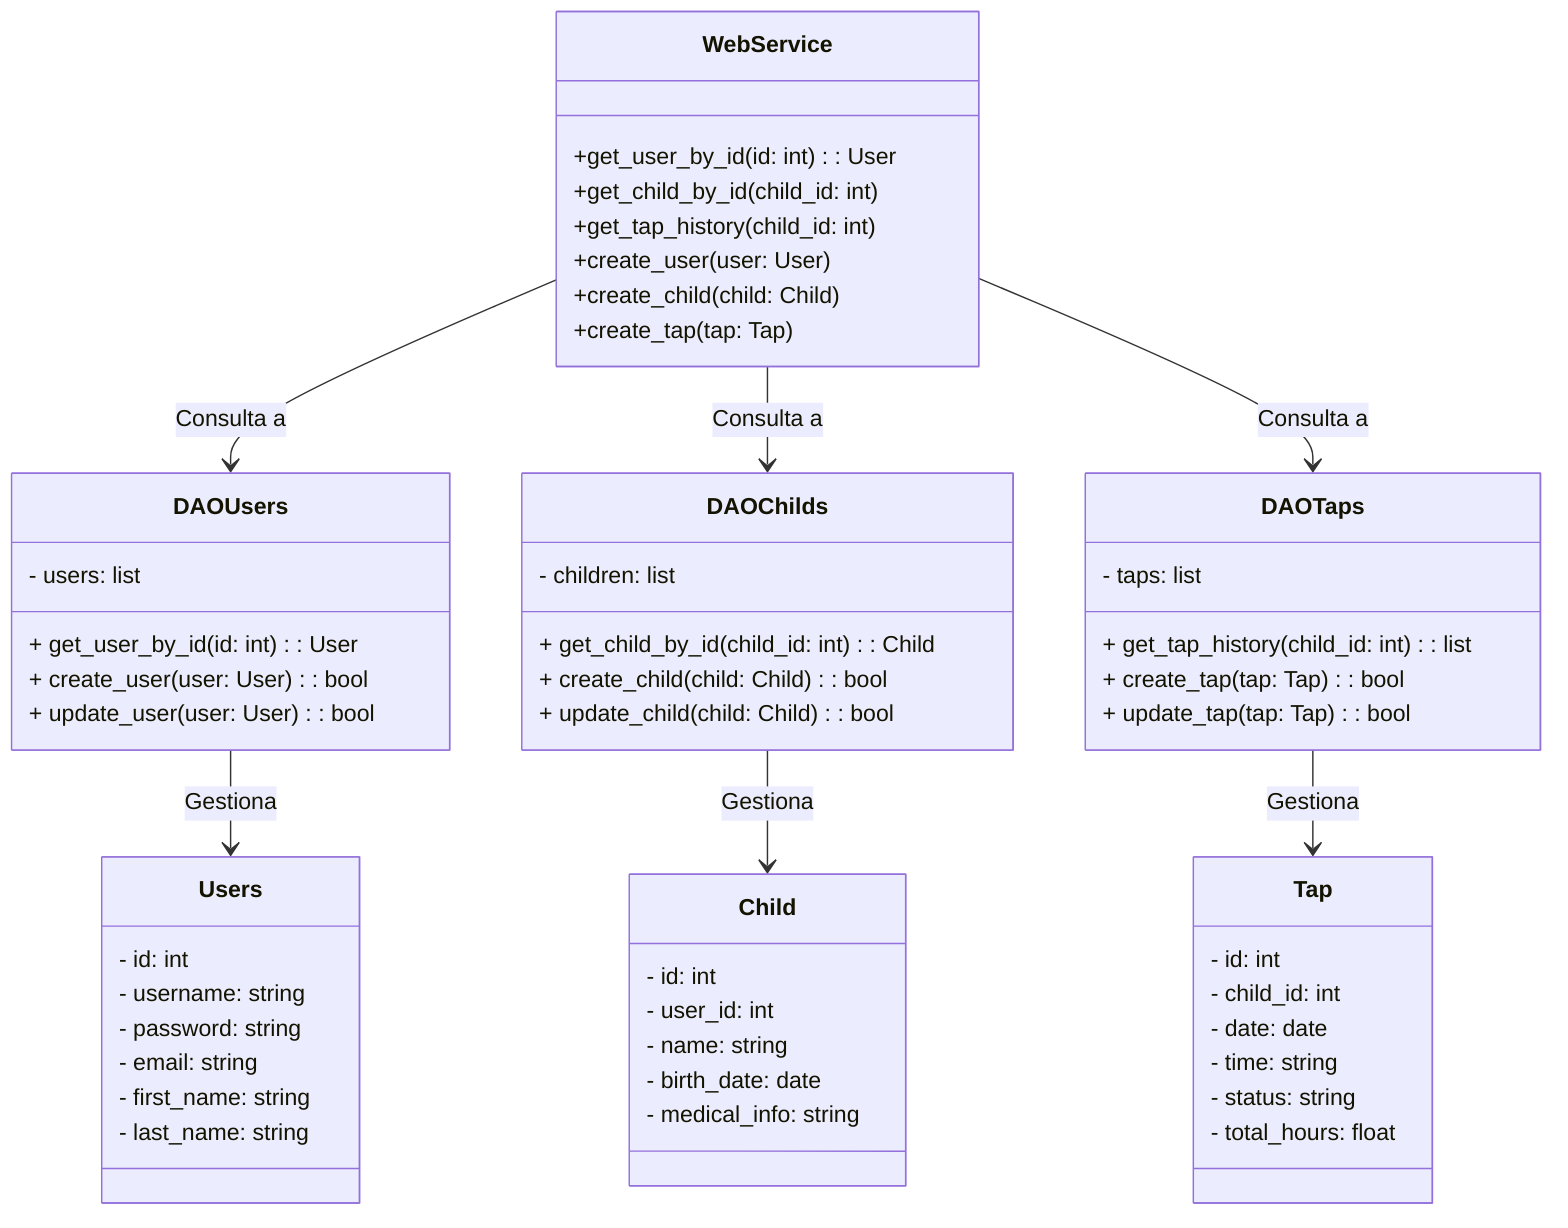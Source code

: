 classDiagram
    class WebService {
        +get_user_by_id(id: int): User
        +get_child_by_id(child_id: int)
        +get_tap_history(child_id: int)
        +create_user(user: User)
        +create_child(child: Child)
        +create_tap(tap: Tap)
    }

    class DAOUsers {
        - users: list
        + get_user_by_id(id: int): User
        + create_user(user: User): bool
        + update_user(user: User): bool
    }

    class DAOChilds {
        - children: list
        + get_child_by_id(child_id: int): Child
        + create_child(child: Child): bool
        + update_child(child: Child): bool
    }

    class DAOTaps {
        - taps: list
        + get_tap_history(child_id: int): list<Tap>
        + create_tap(tap: Tap): bool
        + update_tap(tap: Tap): bool
    }

    class Users {
        - id: int
        - username: string
        - password: string
        - email: string
        - first_name: string
        - last_name: string
    }

    class Child {
        - id: int
        - user_id: int
        - name: string
        - birth_date: date
        - medical_info: string
    }

    class Tap {
        - id: int
        - child_id: int
        - date: date
        - time: string
        - status: string
        - total_hours: float
    }

    WebService --> DAOUsers : Consulta a
    WebService --> DAOChilds : Consulta a
    WebService --> DAOTaps : Consulta a

    DAOUsers --> Users : Gestiona
    DAOChilds --> Child : Gestiona
    DAOTaps --> Tap : Gestiona